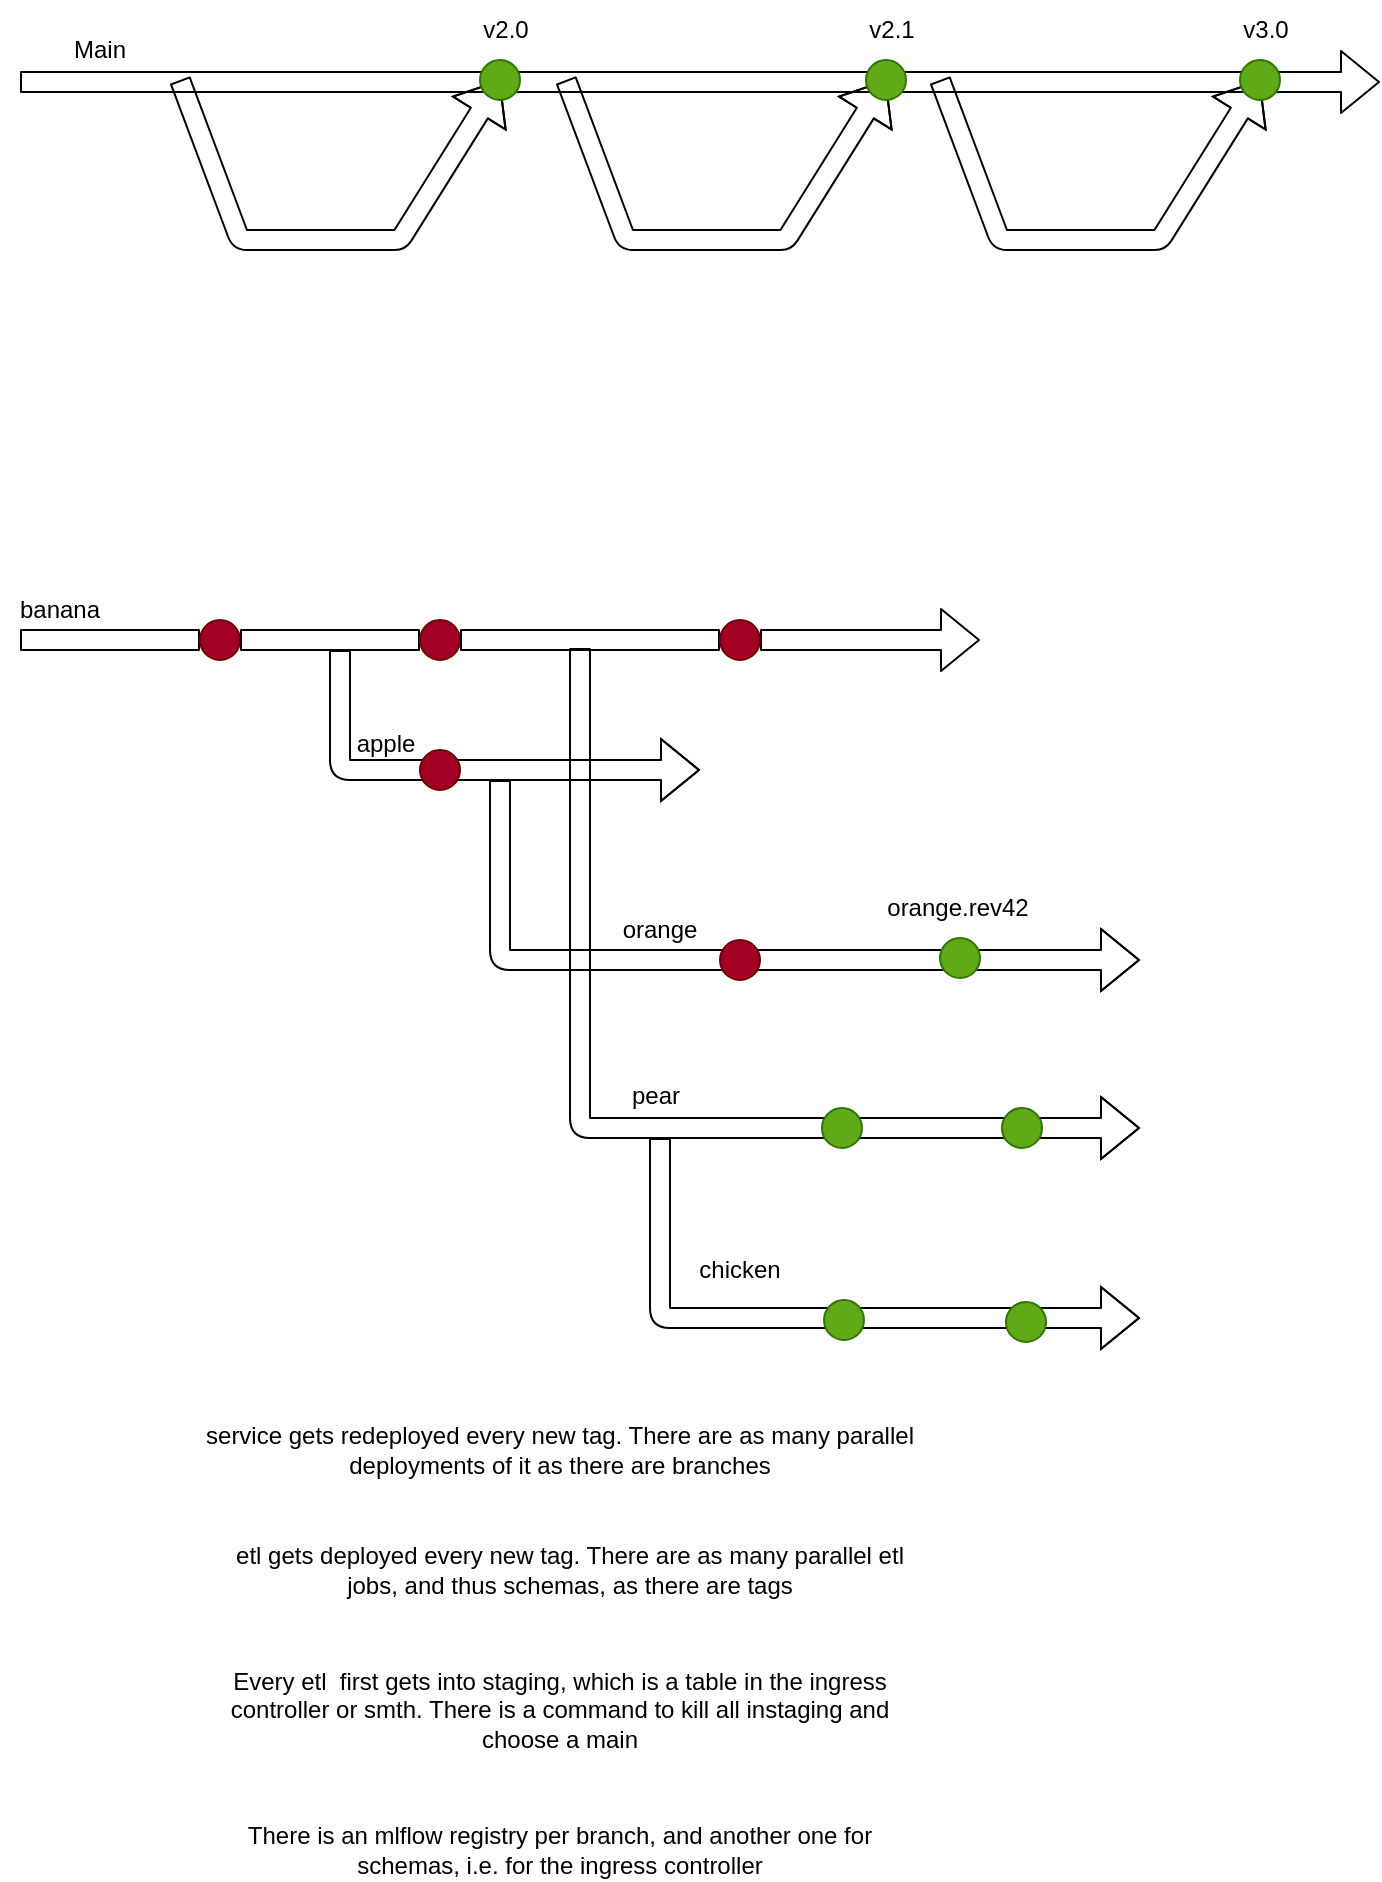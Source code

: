<mxfile>
    <diagram id="TUZ9deCKE5P3scAR7Vms" name="Page-1">
        <mxGraphModel dx="1002" dy="1663" grid="1" gridSize="10" guides="1" tooltips="1" connect="1" arrows="1" fold="1" page="1" pageScale="1" pageWidth="850" pageHeight="1100" math="0" shadow="0">
            <root>
                <mxCell id="0"/>
                <mxCell id="1" parent="0"/>
                <mxCell id="2" value="" style="shape=flexArrow;endArrow=classic;html=1;startArrow=none;" parent="1" source="20" edge="1">
                    <mxGeometry width="50" height="50" relative="1" as="geometry">
                        <mxPoint x="40" y="200" as="sourcePoint"/>
                        <mxPoint x="520" y="200" as="targetPoint"/>
                    </mxGeometry>
                </mxCell>
                <mxCell id="3" value="" style="shape=flexArrow;endArrow=classic;html=1;" parent="1" edge="1">
                    <mxGeometry width="50" height="50" relative="1" as="geometry">
                        <mxPoint x="200" y="205" as="sourcePoint"/>
                        <mxPoint x="380" y="265" as="targetPoint"/>
                        <Array as="points">
                            <mxPoint x="200" y="265"/>
                        </Array>
                    </mxGeometry>
                </mxCell>
                <mxCell id="4" value="" style="shape=flexArrow;endArrow=classic;html=1;" parent="1" edge="1">
                    <mxGeometry width="50" height="50" relative="1" as="geometry">
                        <mxPoint x="280" y="270" as="sourcePoint"/>
                        <mxPoint x="600" y="360" as="targetPoint"/>
                        <Array as="points">
                            <mxPoint x="280" y="360"/>
                        </Array>
                    </mxGeometry>
                </mxCell>
                <mxCell id="5" value="" style="shape=flexArrow;endArrow=classic;html=1;" parent="1" edge="1">
                    <mxGeometry width="50" height="50" relative="1" as="geometry">
                        <mxPoint x="320" y="204" as="sourcePoint"/>
                        <mxPoint x="600" y="444" as="targetPoint"/>
                        <Array as="points">
                            <mxPoint x="320" y="444"/>
                        </Array>
                    </mxGeometry>
                </mxCell>
                <mxCell id="6" value="" style="shape=flexArrow;endArrow=classic;html=1;" parent="1" edge="1">
                    <mxGeometry width="50" height="50" relative="1" as="geometry">
                        <mxPoint x="360" y="449" as="sourcePoint"/>
                        <mxPoint x="600" y="539" as="targetPoint"/>
                        <Array as="points">
                            <mxPoint x="360" y="539"/>
                        </Array>
                    </mxGeometry>
                </mxCell>
                <mxCell id="7" value="banana" style="text;strokeColor=none;align=center;fillColor=none;html=1;verticalAlign=middle;whiteSpace=wrap;rounded=0;" parent="1" vertex="1">
                    <mxGeometry x="30" y="170" width="60" height="30" as="geometry"/>
                </mxCell>
                <mxCell id="8" value="apple" style="text;strokeColor=none;align=center;fillColor=none;html=1;verticalAlign=middle;whiteSpace=wrap;rounded=0;" parent="1" vertex="1">
                    <mxGeometry x="193" y="237" width="60" height="30" as="geometry"/>
                </mxCell>
                <mxCell id="11" value="orange" style="text;strokeColor=none;align=center;fillColor=none;html=1;verticalAlign=middle;whiteSpace=wrap;rounded=0;" parent="1" vertex="1">
                    <mxGeometry x="330" y="330" width="60" height="30" as="geometry"/>
                </mxCell>
                <mxCell id="12" value="pear" style="text;strokeColor=none;align=center;fillColor=none;html=1;verticalAlign=middle;whiteSpace=wrap;rounded=0;" parent="1" vertex="1">
                    <mxGeometry x="328" y="413" width="60" height="30" as="geometry"/>
                </mxCell>
                <mxCell id="14" value="chicken" style="text;strokeColor=none;align=center;fillColor=none;html=1;verticalAlign=middle;whiteSpace=wrap;rounded=0;" parent="1" vertex="1">
                    <mxGeometry x="370" y="500" width="60" height="30" as="geometry"/>
                </mxCell>
                <mxCell id="16" value="" style="shape=flexArrow;endArrow=none;html=1;" parent="1" target="15" edge="1">
                    <mxGeometry width="50" height="50" relative="1" as="geometry">
                        <mxPoint x="40" y="200" as="sourcePoint"/>
                        <mxPoint x="520" y="200" as="targetPoint"/>
                    </mxGeometry>
                </mxCell>
                <mxCell id="15" value="" style="ellipse;whiteSpace=wrap;html=1;aspect=fixed;fillColor=#a20025;fontColor=#ffffff;strokeColor=#6F0000;" parent="1" vertex="1">
                    <mxGeometry x="130" y="190" width="20" height="20" as="geometry"/>
                </mxCell>
                <mxCell id="18" value="" style="shape=flexArrow;endArrow=none;html=1;startArrow=none;" parent="1" source="15" target="17" edge="1">
                    <mxGeometry width="50" height="50" relative="1" as="geometry">
                        <mxPoint x="150" y="200" as="sourcePoint"/>
                        <mxPoint x="520" y="200" as="targetPoint"/>
                    </mxGeometry>
                </mxCell>
                <mxCell id="17" value="" style="ellipse;whiteSpace=wrap;html=1;aspect=fixed;fillColor=#a20025;fontColor=#ffffff;strokeColor=#6F0000;" parent="1" vertex="1">
                    <mxGeometry x="240" y="190" width="20" height="20" as="geometry"/>
                </mxCell>
                <mxCell id="19" value="" style="ellipse;whiteSpace=wrap;html=1;aspect=fixed;fillColor=#a20025;fontColor=#ffffff;strokeColor=#6F0000;" parent="1" vertex="1">
                    <mxGeometry x="240" y="255" width="20" height="20" as="geometry"/>
                </mxCell>
                <mxCell id="21" value="" style="shape=flexArrow;endArrow=none;html=1;startArrow=none;" parent="1" source="17" target="20" edge="1">
                    <mxGeometry width="50" height="50" relative="1" as="geometry">
                        <mxPoint x="260" y="200" as="sourcePoint"/>
                        <mxPoint x="520" y="200" as="targetPoint"/>
                    </mxGeometry>
                </mxCell>
                <mxCell id="20" value="" style="ellipse;whiteSpace=wrap;html=1;aspect=fixed;fillColor=#a20025;fontColor=#ffffff;strokeColor=#6F0000;" parent="1" vertex="1">
                    <mxGeometry x="390" y="190" width="20" height="20" as="geometry"/>
                </mxCell>
                <mxCell id="22" value="" style="ellipse;whiteSpace=wrap;html=1;aspect=fixed;fillColor=#a20025;fontColor=#ffffff;strokeColor=#6F0000;" parent="1" vertex="1">
                    <mxGeometry x="390" y="350" width="20" height="20" as="geometry"/>
                </mxCell>
                <mxCell id="25" value="" style="ellipse;whiteSpace=wrap;html=1;aspect=fixed;fillColor=#60a917;fontColor=#ffffff;strokeColor=#2D7600;" parent="1" vertex="1">
                    <mxGeometry x="441" y="434" width="20" height="20" as="geometry"/>
                </mxCell>
                <mxCell id="27" value="" style="ellipse;whiteSpace=wrap;html=1;aspect=fixed;fillColor=#60a917;fontColor=#ffffff;strokeColor=#2D7600;" parent="1" vertex="1">
                    <mxGeometry x="500" y="349" width="20" height="20" as="geometry"/>
                </mxCell>
                <mxCell id="28" value="" style="ellipse;whiteSpace=wrap;html=1;aspect=fixed;fillColor=#60a917;fontColor=#ffffff;strokeColor=#2D7600;" parent="1" vertex="1">
                    <mxGeometry x="442" y="530" width="20" height="20" as="geometry"/>
                </mxCell>
                <mxCell id="29" value="" style="ellipse;whiteSpace=wrap;html=1;aspect=fixed;fillColor=#60a917;fontColor=#ffffff;strokeColor=#2D7600;" parent="1" vertex="1">
                    <mxGeometry x="531" y="434" width="20" height="20" as="geometry"/>
                </mxCell>
                <mxCell id="30" value="" style="ellipse;whiteSpace=wrap;html=1;aspect=fixed;fillColor=#60a917;fontColor=#ffffff;strokeColor=#2D7600;" parent="1" vertex="1">
                    <mxGeometry x="533" y="531" width="20" height="20" as="geometry"/>
                </mxCell>
                <mxCell id="31" value="service gets redeployed every new tag. There are as many parallel deployments of it as there are branches" style="text;strokeColor=none;align=center;fillColor=none;html=1;verticalAlign=middle;whiteSpace=wrap;rounded=0;" parent="1" vertex="1">
                    <mxGeometry x="110" y="590" width="400" height="30" as="geometry"/>
                </mxCell>
                <mxCell id="32" value="etl gets deployed every new tag. There are as many parallel etl jobs, and thus schemas, as there are tags" style="text;strokeColor=none;align=center;fillColor=none;html=1;verticalAlign=middle;whiteSpace=wrap;rounded=0;" parent="1" vertex="1">
                    <mxGeometry x="140" y="650" width="350" height="30" as="geometry"/>
                </mxCell>
                <mxCell id="34" value="&lt;span style=&quot;&quot;&gt;Every etl&amp;nbsp; first gets into staging, which is a table in the ingress controller or smth. There is a command to kill all instaging and choose a main&lt;/span&gt;" style="text;strokeColor=none;align=center;fillColor=none;html=1;verticalAlign=middle;whiteSpace=wrap;rounded=0;" parent="1" vertex="1">
                    <mxGeometry x="130" y="720" width="360" height="30" as="geometry"/>
                </mxCell>
                <mxCell id="35" value="There is an mlflow registry per branch, and another one for schemas, i.e. for the ingress controller" style="text;strokeColor=none;align=center;fillColor=none;html=1;verticalAlign=middle;whiteSpace=wrap;rounded=0;" parent="1" vertex="1">
                    <mxGeometry x="140" y="790" width="340" height="30" as="geometry"/>
                </mxCell>
                <mxCell id="36" value="orange.rev42" style="text;strokeColor=none;align=center;fillColor=none;html=1;verticalAlign=middle;whiteSpace=wrap;rounded=0;" vertex="1" parent="1">
                    <mxGeometry x="429" y="319" width="160" height="30" as="geometry"/>
                </mxCell>
                <mxCell id="37" value="" style="shape=flexArrow;endArrow=classic;html=1;" edge="1" parent="1">
                    <mxGeometry width="50" height="50" relative="1" as="geometry">
                        <mxPoint x="40" y="-79" as="sourcePoint"/>
                        <mxPoint x="720" y="-79" as="targetPoint"/>
                    </mxGeometry>
                </mxCell>
                <mxCell id="38" value="Main" style="text;strokeColor=none;align=center;fillColor=none;html=1;verticalAlign=middle;whiteSpace=wrap;rounded=0;" vertex="1" parent="1">
                    <mxGeometry x="50" y="-110" width="60" height="30" as="geometry"/>
                </mxCell>
                <mxCell id="39" value="" style="shape=flexArrow;endArrow=classic;html=1;" edge="1" parent="1">
                    <mxGeometry width="50" height="50" relative="1" as="geometry">
                        <mxPoint x="120" y="-80" as="sourcePoint"/>
                        <mxPoint x="280" y="-80" as="targetPoint"/>
                        <Array as="points">
                            <mxPoint x="150"/>
                            <mxPoint x="230"/>
                        </Array>
                    </mxGeometry>
                </mxCell>
                <mxCell id="40" value="" style="ellipse;whiteSpace=wrap;html=1;aspect=fixed;fillColor=#60a917;fontColor=#ffffff;strokeColor=#2D7600;" vertex="1" parent="1">
                    <mxGeometry x="270" y="-90" width="20" height="20" as="geometry"/>
                </mxCell>
                <mxCell id="42" value="v2.0" style="text;strokeColor=none;align=center;fillColor=none;html=1;verticalAlign=middle;whiteSpace=wrap;rounded=0;" vertex="1" parent="1">
                    <mxGeometry x="253" y="-120" width="60" height="30" as="geometry"/>
                </mxCell>
                <mxCell id="43" value="" style="shape=flexArrow;endArrow=classic;html=1;" edge="1" parent="1">
                    <mxGeometry width="50" height="50" relative="1" as="geometry">
                        <mxPoint x="313" y="-80" as="sourcePoint"/>
                        <mxPoint x="473" y="-80" as="targetPoint"/>
                        <Array as="points">
                            <mxPoint x="343"/>
                            <mxPoint x="423"/>
                        </Array>
                    </mxGeometry>
                </mxCell>
                <mxCell id="44" value="" style="ellipse;whiteSpace=wrap;html=1;aspect=fixed;fillColor=#60a917;fontColor=#ffffff;strokeColor=#2D7600;" vertex="1" parent="1">
                    <mxGeometry x="463" y="-90" width="20" height="20" as="geometry"/>
                </mxCell>
                <mxCell id="45" value="v2.1" style="text;strokeColor=none;align=center;fillColor=none;html=1;verticalAlign=middle;whiteSpace=wrap;rounded=0;" vertex="1" parent="1">
                    <mxGeometry x="446" y="-120" width="60" height="30" as="geometry"/>
                </mxCell>
                <mxCell id="46" value="" style="shape=flexArrow;endArrow=classic;html=1;" edge="1" parent="1">
                    <mxGeometry width="50" height="50" relative="1" as="geometry">
                        <mxPoint x="500" y="-80" as="sourcePoint"/>
                        <mxPoint x="660" y="-80" as="targetPoint"/>
                        <Array as="points">
                            <mxPoint x="530"/>
                            <mxPoint x="610"/>
                        </Array>
                    </mxGeometry>
                </mxCell>
                <mxCell id="47" value="" style="ellipse;whiteSpace=wrap;html=1;aspect=fixed;fillColor=#60a917;fontColor=#ffffff;strokeColor=#2D7600;" vertex="1" parent="1">
                    <mxGeometry x="650" y="-90" width="20" height="20" as="geometry"/>
                </mxCell>
                <mxCell id="48" value="v3.0" style="text;strokeColor=none;align=center;fillColor=none;html=1;verticalAlign=middle;whiteSpace=wrap;rounded=0;" vertex="1" parent="1">
                    <mxGeometry x="633" y="-120" width="60" height="30" as="geometry"/>
                </mxCell>
            </root>
        </mxGraphModel>
    </diagram>
</mxfile>
